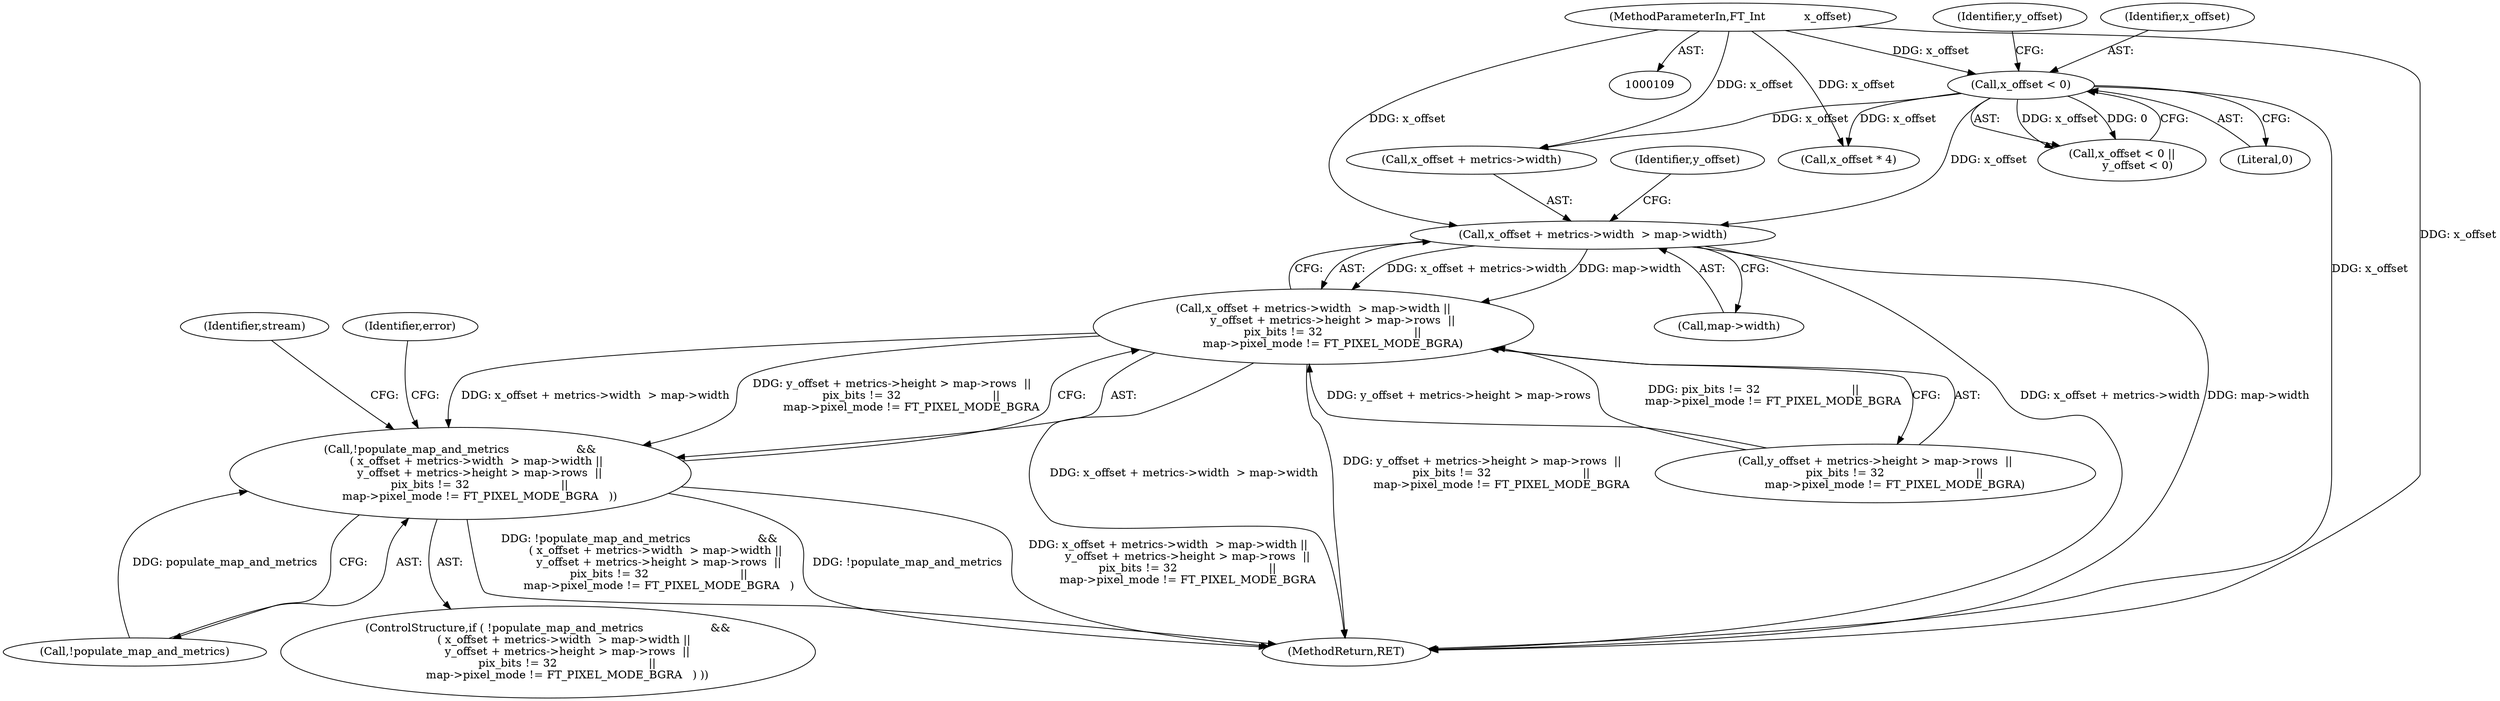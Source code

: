 digraph "0_savannah_b3500af717010137046ec4076d1e1c0641e33727_6@pointer" {
"1000163" [label="(Call,x_offset + metrics->width  > map->width)"];
"1000146" [label="(Call,x_offset < 0)"];
"1000111" [label="(MethodParameterIn,FT_Int           x_offset)"];
"1000162" [label="(Call,x_offset + metrics->width  > map->width ||\n           y_offset + metrics->height > map->rows  ||\n           pix_bits != 32                          ||\n           map->pixel_mode != FT_PIXEL_MODE_BGRA)"];
"1000159" [label="(Call,!populate_map_and_metrics                   &&\n         ( x_offset + metrics->width  > map->width ||\n           y_offset + metrics->height > map->rows  ||\n           pix_bits != 32                          ||\n           map->pixel_mode != FT_PIXEL_MODE_BGRA   ))"];
"1000199" [label="(Identifier,stream)"];
"1000147" [label="(Identifier,x_offset)"];
"1000111" [label="(MethodParameterIn,FT_Int           x_offset)"];
"1000159" [label="(Call,!populate_map_and_metrics                   &&\n         ( x_offset + metrics->width  > map->width ||\n           y_offset + metrics->height > map->rows  ||\n           pix_bits != 32                          ||\n           map->pixel_mode != FT_PIXEL_MODE_BGRA   ))"];
"1000150" [label="(Identifier,y_offset)"];
"1000160" [label="(Call,!populate_map_and_metrics)"];
"1000146" [label="(Call,x_offset < 0)"];
"1000172" [label="(Call,y_offset + metrics->height > map->rows  ||\n           pix_bits != 32                          ||\n           map->pixel_mode != FT_PIXEL_MODE_BGRA)"];
"1000542" [label="(MethodReturn,RET)"];
"1000158" [label="(ControlStructure,if ( !populate_map_and_metrics                   &&\n         ( x_offset + metrics->width  > map->width ||\n           y_offset + metrics->height > map->rows  ||\n           pix_bits != 32                          ||\n           map->pixel_mode != FT_PIXEL_MODE_BGRA   ) ))"];
"1000175" [label="(Identifier,y_offset)"];
"1000518" [label="(Call,x_offset * 4)"];
"1000162" [label="(Call,x_offset + metrics->width  > map->width ||\n           y_offset + metrics->height > map->rows  ||\n           pix_bits != 32                          ||\n           map->pixel_mode != FT_PIXEL_MODE_BGRA)"];
"1000145" [label="(Call,x_offset < 0 ||\n         y_offset < 0)"];
"1000193" [label="(Identifier,error)"];
"1000148" [label="(Literal,0)"];
"1000169" [label="(Call,map->width)"];
"1000164" [label="(Call,x_offset + metrics->width)"];
"1000163" [label="(Call,x_offset + metrics->width  > map->width)"];
"1000163" -> "1000162"  [label="AST: "];
"1000163" -> "1000169"  [label="CFG: "];
"1000164" -> "1000163"  [label="AST: "];
"1000169" -> "1000163"  [label="AST: "];
"1000175" -> "1000163"  [label="CFG: "];
"1000162" -> "1000163"  [label="CFG: "];
"1000163" -> "1000542"  [label="DDG: x_offset + metrics->width"];
"1000163" -> "1000542"  [label="DDG: map->width"];
"1000163" -> "1000162"  [label="DDG: x_offset + metrics->width"];
"1000163" -> "1000162"  [label="DDG: map->width"];
"1000146" -> "1000163"  [label="DDG: x_offset"];
"1000111" -> "1000163"  [label="DDG: x_offset"];
"1000146" -> "1000145"  [label="AST: "];
"1000146" -> "1000148"  [label="CFG: "];
"1000147" -> "1000146"  [label="AST: "];
"1000148" -> "1000146"  [label="AST: "];
"1000150" -> "1000146"  [label="CFG: "];
"1000145" -> "1000146"  [label="CFG: "];
"1000146" -> "1000542"  [label="DDG: x_offset"];
"1000146" -> "1000145"  [label="DDG: x_offset"];
"1000146" -> "1000145"  [label="DDG: 0"];
"1000111" -> "1000146"  [label="DDG: x_offset"];
"1000146" -> "1000164"  [label="DDG: x_offset"];
"1000146" -> "1000518"  [label="DDG: x_offset"];
"1000111" -> "1000109"  [label="AST: "];
"1000111" -> "1000542"  [label="DDG: x_offset"];
"1000111" -> "1000164"  [label="DDG: x_offset"];
"1000111" -> "1000518"  [label="DDG: x_offset"];
"1000162" -> "1000159"  [label="AST: "];
"1000162" -> "1000172"  [label="CFG: "];
"1000172" -> "1000162"  [label="AST: "];
"1000159" -> "1000162"  [label="CFG: "];
"1000162" -> "1000542"  [label="DDG: y_offset + metrics->height > map->rows  ||\n           pix_bits != 32                          ||\n           map->pixel_mode != FT_PIXEL_MODE_BGRA"];
"1000162" -> "1000542"  [label="DDG: x_offset + metrics->width  > map->width"];
"1000162" -> "1000159"  [label="DDG: x_offset + metrics->width  > map->width"];
"1000162" -> "1000159"  [label="DDG: y_offset + metrics->height > map->rows  ||\n           pix_bits != 32                          ||\n           map->pixel_mode != FT_PIXEL_MODE_BGRA"];
"1000172" -> "1000162"  [label="DDG: y_offset + metrics->height > map->rows"];
"1000172" -> "1000162"  [label="DDG: pix_bits != 32                          ||\n           map->pixel_mode != FT_PIXEL_MODE_BGRA"];
"1000159" -> "1000158"  [label="AST: "];
"1000159" -> "1000160"  [label="CFG: "];
"1000160" -> "1000159"  [label="AST: "];
"1000193" -> "1000159"  [label="CFG: "];
"1000199" -> "1000159"  [label="CFG: "];
"1000159" -> "1000542"  [label="DDG: !populate_map_and_metrics                   &&\n         ( x_offset + metrics->width  > map->width ||\n           y_offset + metrics->height > map->rows  ||\n           pix_bits != 32                          ||\n           map->pixel_mode != FT_PIXEL_MODE_BGRA   )"];
"1000159" -> "1000542"  [label="DDG: !populate_map_and_metrics"];
"1000159" -> "1000542"  [label="DDG: x_offset + metrics->width  > map->width ||\n           y_offset + metrics->height > map->rows  ||\n           pix_bits != 32                          ||\n           map->pixel_mode != FT_PIXEL_MODE_BGRA"];
"1000160" -> "1000159"  [label="DDG: populate_map_and_metrics"];
}
